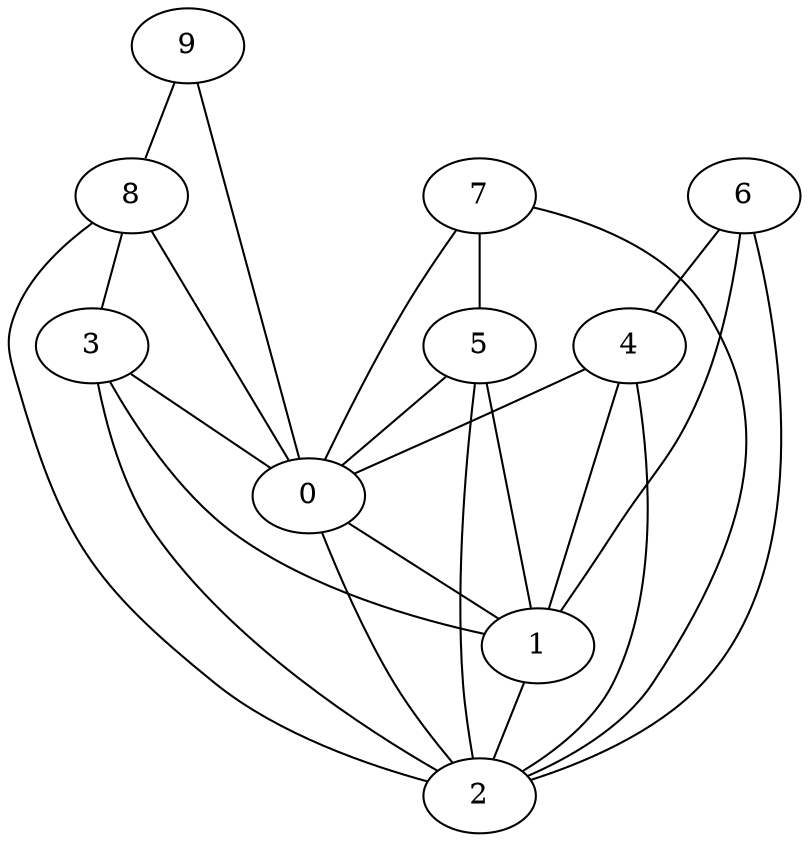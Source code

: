 graph {
    0 [ label = "0" ]
    1 [ label = "1" ]
    2 [ label = "2" ]
    3 [ label = "3" ]
    4 [ label = "4" ]
    5 [ label = "5" ]
    6 [ label = "6" ]
    7 [ label = "7" ]
    8 [ label = "8" ]
    9 [ label = "9" ]
    0 -- 1 [ ]
    0 -- 2 [ ]
    1 -- 2 [ ]
    3 -- 0 [ ]
    3 -- 1 [ ]
    3 -- 2 [ ]
    4 -- 0 [ ]
    4 -- 1 [ ]
    4 -- 2 [ ]
    5 -- 0 [ ]
    5 -- 1 [ ]
    5 -- 2 [ ]
    6 -- 1 [ ]
    6 -- 2 [ ]
    6 -- 4 [ ]
    7 -- 0 [ ]
    7 -- 2 [ ]
    7 -- 5 [ ]
    8 -- 0 [ ]
    8 -- 2 [ ]
    8 -- 3 [ ]
    9 -- 0 [ ]
    9 -- 8 [ ]
}
